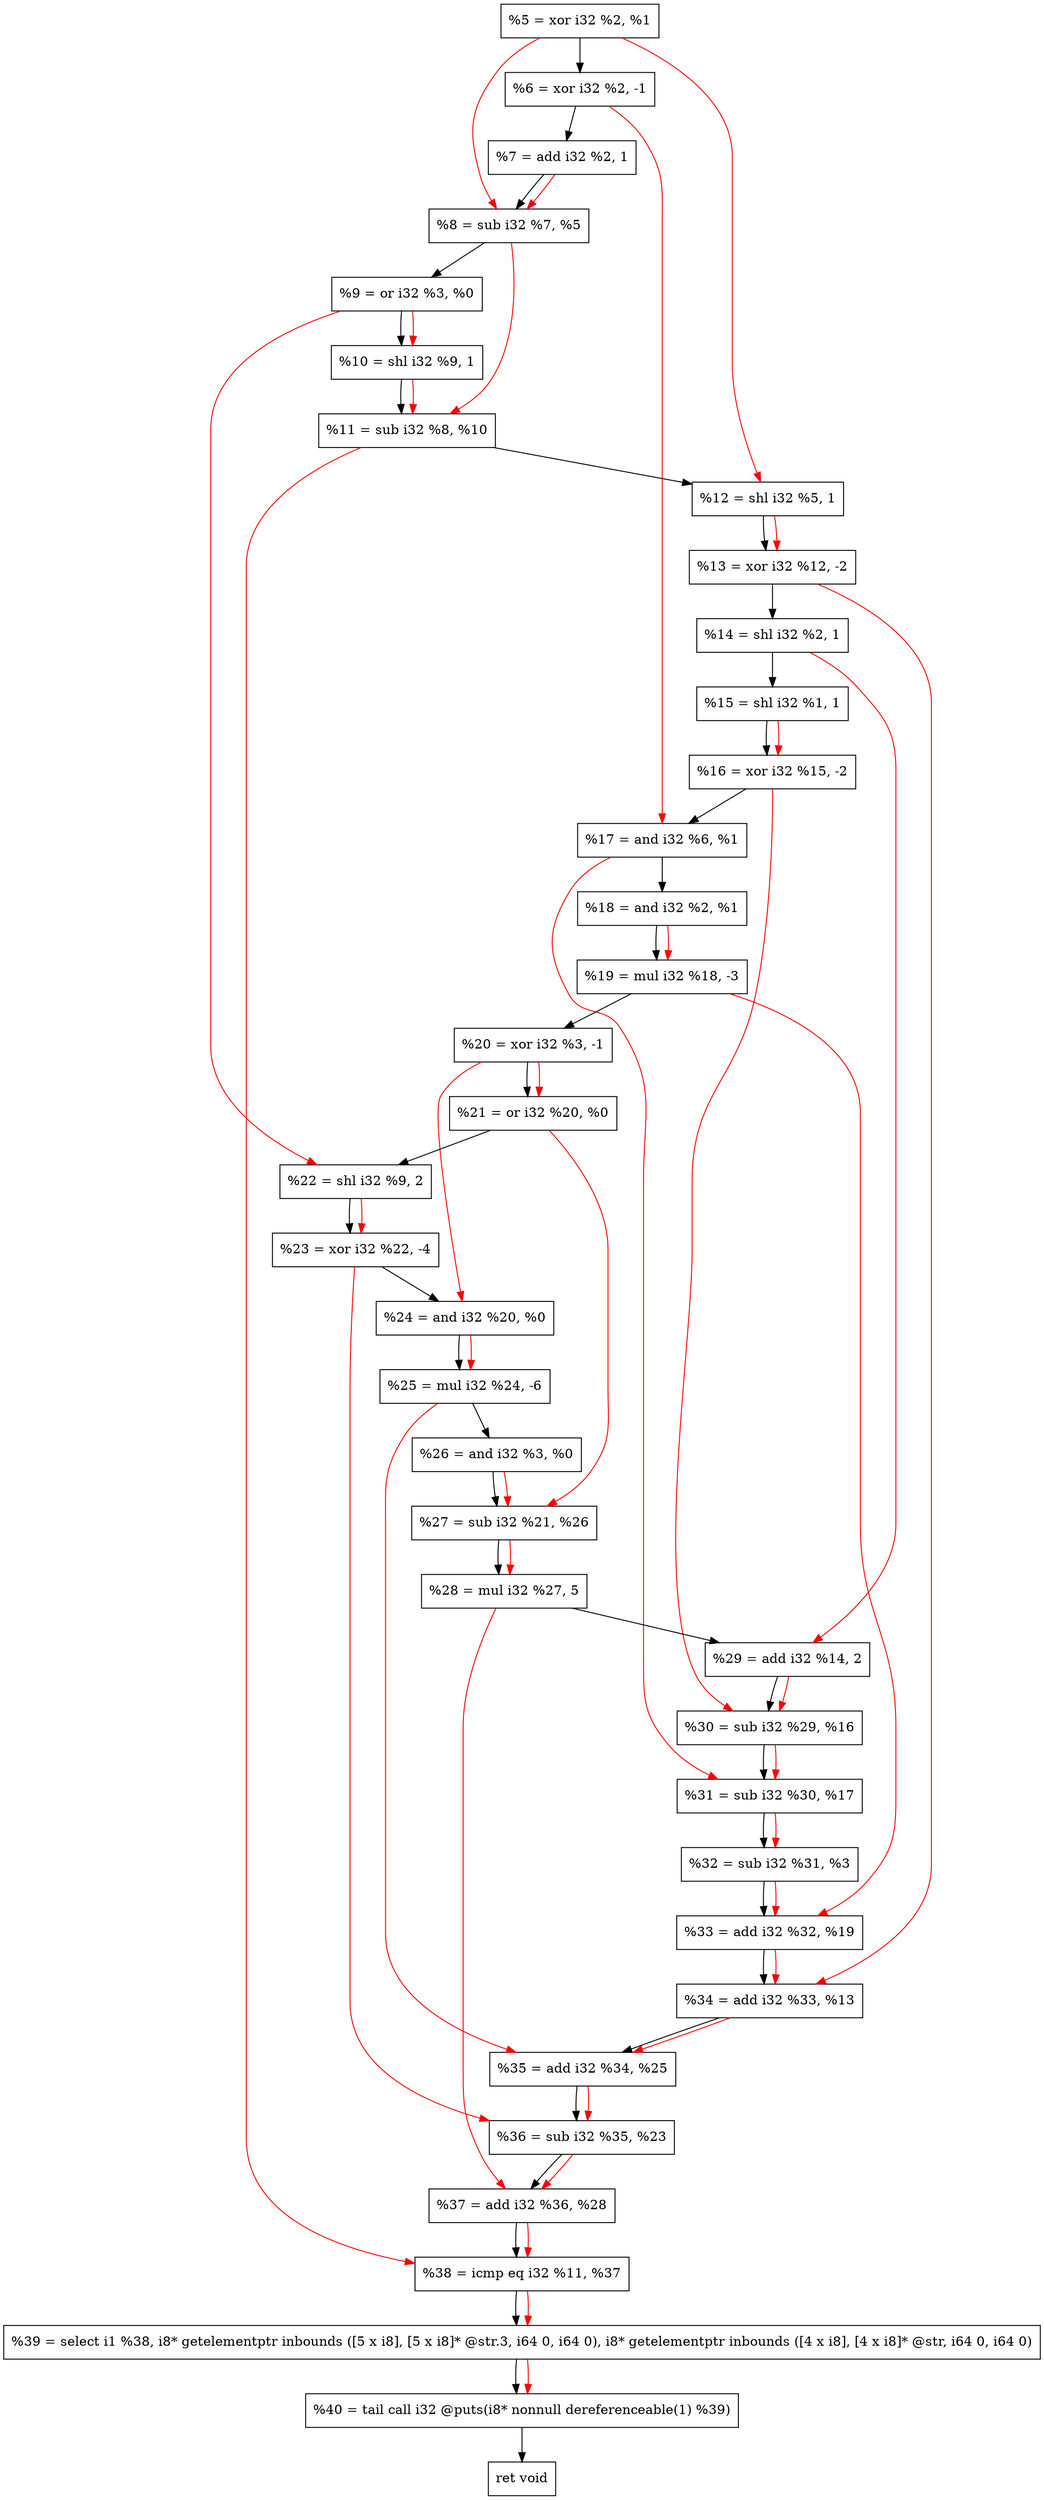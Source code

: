 digraph "DFG for'crackme' function" {
	Node0x14ed9e0[shape=record, label="  %5 = xor i32 %2, %1"];
	Node0x14ee060[shape=record, label="  %6 = xor i32 %2, -1"];
	Node0x14ee100[shape=record, label="  %7 = add i32 %2, 1"];
	Node0x14ee170[shape=record, label="  %8 = sub i32 %7, %5"];
	Node0x14ee1e0[shape=record, label="  %9 = or i32 %3, %0"];
	Node0x14ee250[shape=record, label="  %10 = shl i32 %9, 1"];
	Node0x14ee2c0[shape=record, label="  %11 = sub i32 %8, %10"];
	Node0x14ee330[shape=record, label="  %12 = shl i32 %5, 1"];
	Node0x14ee3d0[shape=record, label="  %13 = xor i32 %12, -2"];
	Node0x14ee440[shape=record, label="  %14 = shl i32 %2, 1"];
	Node0x14ee4b0[shape=record, label="  %15 = shl i32 %1, 1"];
	Node0x14ee520[shape=record, label="  %16 = xor i32 %15, -2"];
	Node0x14ee590[shape=record, label="  %17 = and i32 %6, %1"];
	Node0x14ee600[shape=record, label="  %18 = and i32 %2, %1"];
	Node0x14ee6a0[shape=record, label="  %19 = mul i32 %18, -3"];
	Node0x14ee710[shape=record, label="  %20 = xor i32 %3, -1"];
	Node0x14ee780[shape=record, label="  %21 = or i32 %20, %0"];
	Node0x14ee820[shape=record, label="  %22 = shl i32 %9, 2"];
	Node0x14ee8c0[shape=record, label="  %23 = xor i32 %22, -4"];
	Node0x14ee930[shape=record, label="  %24 = and i32 %20, %0"];
	Node0x14ee9d0[shape=record, label="  %25 = mul i32 %24, -6"];
	Node0x14eea40[shape=record, label="  %26 = and i32 %3, %0"];
	Node0x14eeab0[shape=record, label="  %27 = sub i32 %21, %26"];
	Node0x14eeb50[shape=record, label="  %28 = mul i32 %27, 5"];
	Node0x14eebc0[shape=record, label="  %29 = add i32 %14, 2"];
	Node0x14eec30[shape=record, label="  %30 = sub i32 %29, %16"];
	Node0x14eeca0[shape=record, label="  %31 = sub i32 %30, %17"];
	Node0x14eed10[shape=record, label="  %32 = sub i32 %31, %3"];
	Node0x14eef90[shape=record, label="  %33 = add i32 %32, %19"];
	Node0x14ef000[shape=record, label="  %34 = add i32 %33, %13"];
	Node0x14ef070[shape=record, label="  %35 = add i32 %34, %25"];
	Node0x14ef0e0[shape=record, label="  %36 = sub i32 %35, %23"];
	Node0x14ef150[shape=record, label="  %37 = add i32 %36, %28"];
	Node0x14ef1c0[shape=record, label="  %38 = icmp eq i32 %11, %37"];
	Node0x148e268[shape=record, label="  %39 = select i1 %38, i8* getelementptr inbounds ([5 x i8], [5 x i8]* @str.3, i64 0, i64 0), i8* getelementptr inbounds ([4 x i8], [4 x i8]* @str, i64 0, i64 0)"];
	Node0x14ef660[shape=record, label="  %40 = tail call i32 @puts(i8* nonnull dereferenceable(1) %39)"];
	Node0x14ef6b0[shape=record, label="  ret void"];
	Node0x14ed9e0 -> Node0x14ee060;
	Node0x14ee060 -> Node0x14ee100;
	Node0x14ee100 -> Node0x14ee170;
	Node0x14ee170 -> Node0x14ee1e0;
	Node0x14ee1e0 -> Node0x14ee250;
	Node0x14ee250 -> Node0x14ee2c0;
	Node0x14ee2c0 -> Node0x14ee330;
	Node0x14ee330 -> Node0x14ee3d0;
	Node0x14ee3d0 -> Node0x14ee440;
	Node0x14ee440 -> Node0x14ee4b0;
	Node0x14ee4b0 -> Node0x14ee520;
	Node0x14ee520 -> Node0x14ee590;
	Node0x14ee590 -> Node0x14ee600;
	Node0x14ee600 -> Node0x14ee6a0;
	Node0x14ee6a0 -> Node0x14ee710;
	Node0x14ee710 -> Node0x14ee780;
	Node0x14ee780 -> Node0x14ee820;
	Node0x14ee820 -> Node0x14ee8c0;
	Node0x14ee8c0 -> Node0x14ee930;
	Node0x14ee930 -> Node0x14ee9d0;
	Node0x14ee9d0 -> Node0x14eea40;
	Node0x14eea40 -> Node0x14eeab0;
	Node0x14eeab0 -> Node0x14eeb50;
	Node0x14eeb50 -> Node0x14eebc0;
	Node0x14eebc0 -> Node0x14eec30;
	Node0x14eec30 -> Node0x14eeca0;
	Node0x14eeca0 -> Node0x14eed10;
	Node0x14eed10 -> Node0x14eef90;
	Node0x14eef90 -> Node0x14ef000;
	Node0x14ef000 -> Node0x14ef070;
	Node0x14ef070 -> Node0x14ef0e0;
	Node0x14ef0e0 -> Node0x14ef150;
	Node0x14ef150 -> Node0x14ef1c0;
	Node0x14ef1c0 -> Node0x148e268;
	Node0x148e268 -> Node0x14ef660;
	Node0x14ef660 -> Node0x14ef6b0;
edge [color=red]
	Node0x14ee100 -> Node0x14ee170;
	Node0x14ed9e0 -> Node0x14ee170;
	Node0x14ee1e0 -> Node0x14ee250;
	Node0x14ee170 -> Node0x14ee2c0;
	Node0x14ee250 -> Node0x14ee2c0;
	Node0x14ed9e0 -> Node0x14ee330;
	Node0x14ee330 -> Node0x14ee3d0;
	Node0x14ee4b0 -> Node0x14ee520;
	Node0x14ee060 -> Node0x14ee590;
	Node0x14ee600 -> Node0x14ee6a0;
	Node0x14ee710 -> Node0x14ee780;
	Node0x14ee1e0 -> Node0x14ee820;
	Node0x14ee820 -> Node0x14ee8c0;
	Node0x14ee710 -> Node0x14ee930;
	Node0x14ee930 -> Node0x14ee9d0;
	Node0x14ee780 -> Node0x14eeab0;
	Node0x14eea40 -> Node0x14eeab0;
	Node0x14eeab0 -> Node0x14eeb50;
	Node0x14ee440 -> Node0x14eebc0;
	Node0x14eebc0 -> Node0x14eec30;
	Node0x14ee520 -> Node0x14eec30;
	Node0x14eec30 -> Node0x14eeca0;
	Node0x14ee590 -> Node0x14eeca0;
	Node0x14eeca0 -> Node0x14eed10;
	Node0x14eed10 -> Node0x14eef90;
	Node0x14ee6a0 -> Node0x14eef90;
	Node0x14eef90 -> Node0x14ef000;
	Node0x14ee3d0 -> Node0x14ef000;
	Node0x14ef000 -> Node0x14ef070;
	Node0x14ee9d0 -> Node0x14ef070;
	Node0x14ef070 -> Node0x14ef0e0;
	Node0x14ee8c0 -> Node0x14ef0e0;
	Node0x14ef0e0 -> Node0x14ef150;
	Node0x14eeb50 -> Node0x14ef150;
	Node0x14ee2c0 -> Node0x14ef1c0;
	Node0x14ef150 -> Node0x14ef1c0;
	Node0x14ef1c0 -> Node0x148e268;
	Node0x148e268 -> Node0x14ef660;
}
